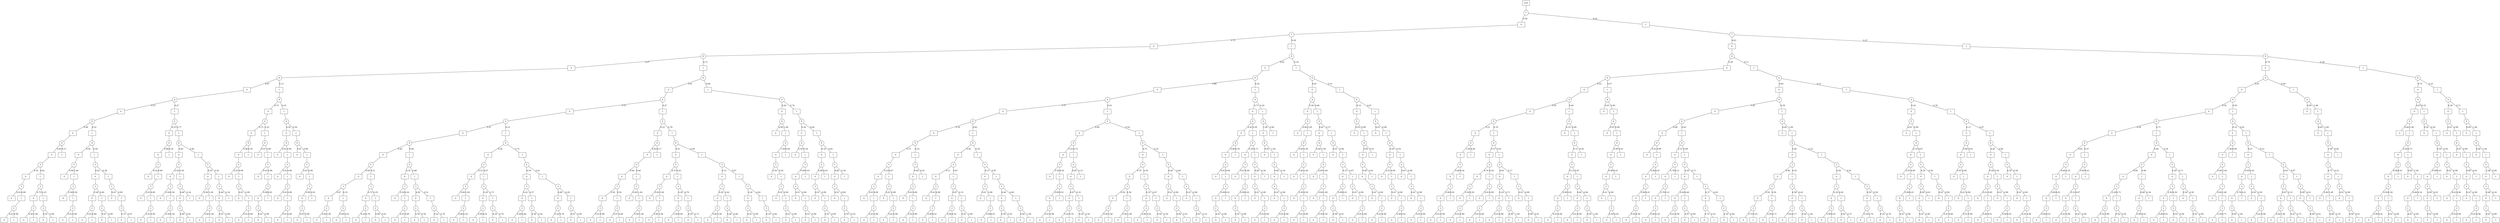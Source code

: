 graph G {
splines=true;
0 [shape=box, label = "root" ]
0--1;
1 [shape=circle, label=1]
1--2[label = 0.58, labelangle=110];
2 [shape=box, label=0]
2--3;
3 [shape=circle, label=7]
3--4[label = 0.72, labelangle=110];
4 [shape=box, label=0]
4--5;
5 [shape=circle, label=8]
5--6[label = 0.27, labelangle=110];
6 [shape=box, label=0]
6--7;
7 [shape=circle, label=6]
7--8[label = 0.87, labelangle=110];
8 [shape=box, label=0]
8--9;
9 [shape=circle, label=4]
9--10[label = 0.53, labelangle=110];
10 [shape=box, label=0]
10--11;
11 [shape=circle, label=0]
11--12[label = 0.48, labelangle=110];
12 [shape=box, label=0]
12--13;
13 [shape=circle, label=9]
13--14[label = 0.85, labelangle=110];
14 [shape=box, label=0]
14--15;
15 [shape=circle, label=5]
15--16[label = 0.18, labelangle=110];
16 [shape=box, label=0]
16--17;
17 [shape=circle, label=3]
17--18[label = 0.01, labelangle=110];
18 [shape=box, label=0]
17--19[label = 0.99, labelangle=110];
19 [shape=box, label=1]
19--20;
20 [shape=circle, label=2]
20--21[label = 0.01, labelangle=110];
21 [shape=box, label=0]
20--22[label = 0.99, labelangle=110];
22 [shape=box, label=1]
15--23[label = 0.82, labelangle=110];
23 [shape=box, label=1]
23--24;
24 [shape=circle, label=3]
24--25[label = 0.75, labelangle=110];
25 [shape=box, label=0]
25--26;
26 [shape=circle, label=2]
26--27[label = 0.00, labelangle=110];
27 [shape=box, label=0]
26--28[label = 1.00, labelangle=110];
28 [shape=box, label=1]
24--29[label = 0.25, labelangle=110];
29 [shape=box, label=1]
29--30;
30 [shape=circle, label=2]
30--31[label = 0.01, labelangle=110];
31 [shape=box, label=0]
30--32[label = 0.99, labelangle=110];
32 [shape=box, label=1]
13--33[label = 0.15, labelangle=110];
33 [shape=box, label=1]
11--34[label = 0.52, labelangle=110];
34 [shape=box, label=1]
34--35;
35 [shape=circle, label=9]
35--36[label = 0.56, labelangle=110];
36 [shape=box, label=0]
36--37;
37 [shape=circle, label=5]
37--38[label = 0.00, labelangle=110];
38 [shape=box, label=0]
37--39[label = 1.00, labelangle=110];
39 [shape=box, label=1]
39--40;
40 [shape=circle, label=3]
40--41[label = 0.50, labelangle=110];
41 [shape=box, label=0]
40--42[label = 0.50, labelangle=110];
42 [shape=box, label=1]
42--43;
43 [shape=circle, label=2]
43--44[label = 0.01, labelangle=110];
44 [shape=box, label=0]
43--45[label = 0.99, labelangle=110];
45 [shape=box, label=1]
35--46[label = 0.44, labelangle=110];
46 [shape=box, label=1]
46--47;
47 [shape=circle, label=5]
47--48[label = 0.62, labelangle=110];
48 [shape=box, label=0]
48--49;
49 [shape=circle, label=3]
49--50[label = 0.40, labelangle=110];
50 [shape=box, label=0]
50--51;
51 [shape=circle, label=2]
51--52[label = 0.01, labelangle=110];
52 [shape=box, label=0]
51--53[label = 0.99, labelangle=110];
53 [shape=box, label=1]
49--54[label = 0.60, labelangle=110];
54 [shape=box, label=1]
54--55;
55 [shape=circle, label=2]
55--56[label = 0.01, labelangle=110];
56 [shape=box, label=0]
55--57[label = 0.99, labelangle=110];
57 [shape=box, label=1]
47--58[label = 0.38, labelangle=110];
58 [shape=box, label=1]
58--59;
59 [shape=circle, label=3]
59--60[label = 0.01, labelangle=110];
60 [shape=box, label=0]
59--61[label = 0.99, labelangle=110];
61 [shape=box, label=1]
61--62;
62 [shape=circle, label=2]
62--63[label = 0.33, labelangle=110];
63 [shape=box, label=0]
62--64[label = 0.67, labelangle=110];
64 [shape=box, label=1]
9--65[label = 0.47, labelangle=110];
65 [shape=box, label=1]
65--66;
66 [shape=circle, label=0]
66--67[label = 0.23, labelangle=110];
67 [shape=box, label=0]
67--68;
68 [shape=circle, label=9]
68--69[label = 0.66, labelangle=110];
69 [shape=box, label=0]
69--70;
70 [shape=circle, label=5]
70--71[label = 0.01, labelangle=110];
71 [shape=box, label=0]
70--72[label = 0.99, labelangle=110];
72 [shape=box, label=1]
72--73;
73 [shape=circle, label=3]
73--74[label = 0.01, labelangle=110];
74 [shape=box, label=0]
73--75[label = 0.99, labelangle=110];
75 [shape=box, label=1]
75--76;
76 [shape=circle, label=2]
76--77[label = 0.01, labelangle=110];
77 [shape=box, label=0]
76--78[label = 0.99, labelangle=110];
78 [shape=box, label=1]
68--79[label = 0.34, labelangle=110];
79 [shape=box, label=1]
66--80[label = 0.77, labelangle=110];
80 [shape=box, label=1]
80--81;
81 [shape=circle, label=9]
81--82[label = 0.60, labelangle=110];
82 [shape=box, label=0]
82--83;
83 [shape=circle, label=5]
83--84[label = 0.50, labelangle=110];
84 [shape=box, label=0]
84--85;
85 [shape=circle, label=3]
85--86[label = 0.50, labelangle=110];
86 [shape=box, label=0]
85--87[label = 0.50, labelangle=110];
87 [shape=box, label=1]
87--88;
88 [shape=circle, label=2]
88--89[label = 0.50, labelangle=110];
89 [shape=box, label=0]
88--90[label = 0.50, labelangle=110];
90 [shape=box, label=1]
83--91[label = 0.50, labelangle=110];
91 [shape=box, label=1]
91--92;
92 [shape=circle, label=3]
92--93[label = 0.66, labelangle=110];
93 [shape=box, label=0]
93--94;
94 [shape=circle, label=2]
94--95[label = 0.99, labelangle=110];
95 [shape=box, label=0]
94--96[label = 0.01, labelangle=110];
96 [shape=box, label=1]
92--97[label = 0.34, labelangle=110];
97 [shape=box, label=1]
81--98[label = 0.40, labelangle=110];
98 [shape=box, label=1]
98--99;
99 [shape=circle, label=5]
99--100[label = 0.50, labelangle=110];
100 [shape=box, label=0]
100--101;
101 [shape=circle, label=3]
101--102[label = 0.00, labelangle=110];
102 [shape=box, label=0]
101--103[label = 1.00, labelangle=110];
103 [shape=box, label=1]
103--104;
104 [shape=circle, label=2]
104--105[label = 0.00, labelangle=110];
105 [shape=box, label=0]
104--106[label = 1.00, labelangle=110];
106 [shape=box, label=1]
99--107[label = 0.50, labelangle=110];
107 [shape=box, label=1]
107--108;
108 [shape=circle, label=3]
108--109[label = 0.66, labelangle=110];
109 [shape=box, label=0]
109--110;
110 [shape=circle, label=2]
110--111[label = 0.01, labelangle=110];
111 [shape=box, label=0]
110--112[label = 0.99, labelangle=110];
112 [shape=box, label=1]
108--113[label = 0.34, labelangle=110];
113 [shape=box, label=1]
7--114[label = 0.13, labelangle=110];
114 [shape=box, label=1]
114--115;
115 [shape=circle, label=4]
115--116[label = 0.75, labelangle=110];
116 [shape=box, label=0]
116--117;
117 [shape=circle, label=0]
117--118[label = 0.75, labelangle=110];
118 [shape=box, label=0]
118--119;
119 [shape=circle, label=9]
119--120[label = 0.66, labelangle=110];
120 [shape=box, label=0]
120--121;
121 [shape=circle, label=5]
121--122[label = 0.01, labelangle=110];
122 [shape=box, label=0]
121--123[label = 0.99, labelangle=110];
123 [shape=box, label=1]
123--124;
124 [shape=circle, label=3]
124--125[label = 0.01, labelangle=110];
125 [shape=box, label=0]
124--126[label = 0.99, labelangle=110];
126 [shape=box, label=1]
126--127;
127 [shape=circle, label=2]
127--128[label = 0.01, labelangle=110];
128 [shape=box, label=0]
127--129[label = 0.99, labelangle=110];
129 [shape=box, label=1]
119--130[label = 0.34, labelangle=110];
130 [shape=box, label=1]
117--131[label = 0.25, labelangle=110];
131 [shape=box, label=1]
131--132;
132 [shape=circle, label=9]
132--133[label = 0.01, labelangle=110];
133 [shape=box, label=0]
132--134[label = 0.99, labelangle=110];
134 [shape=box, label=1]
134--135;
135 [shape=circle, label=5]
135--136[label = 0.01, labelangle=110];
136 [shape=box, label=0]
135--137[label = 0.99, labelangle=110];
137 [shape=box, label=1]
137--138;
138 [shape=circle, label=3]
138--139[label = 0.99, labelangle=110];
139 [shape=box, label=0]
139--140;
140 [shape=circle, label=2]
140--141[label = 0.01, labelangle=110];
141 [shape=box, label=0]
140--142[label = 0.99, labelangle=110];
142 [shape=box, label=1]
138--143[label = 0.01, labelangle=110];
143 [shape=box, label=1]
115--144[label = 0.25, labelangle=110];
144 [shape=box, label=1]
144--145;
145 [shape=circle, label=0]
145--146[label = 0.50, labelangle=110];
146 [shape=box, label=0]
146--147;
147 [shape=circle, label=9]
147--148[label = 0.01, labelangle=110];
148 [shape=box, label=0]
147--149[label = 0.99, labelangle=110];
149 [shape=box, label=1]
149--150;
150 [shape=circle, label=5]
150--151[label = 0.01, labelangle=110];
151 [shape=box, label=0]
150--152[label = 0.99, labelangle=110];
152 [shape=box, label=1]
152--153;
153 [shape=circle, label=3]
153--154[label = 0.01, labelangle=110];
154 [shape=box, label=0]
153--155[label = 0.99, labelangle=110];
155 [shape=box, label=1]
155--156;
156 [shape=circle, label=2]
156--157[label = 0.01, labelangle=110];
157 [shape=box, label=0]
156--158[label = 0.99, labelangle=110];
158 [shape=box, label=1]
145--159[label = 0.50, labelangle=110];
159 [shape=box, label=1]
159--160;
160 [shape=circle, label=9]
160--161[label = 0.01, labelangle=110];
161 [shape=box, label=0]
160--162[label = 0.99, labelangle=110];
162 [shape=box, label=1]
162--163;
163 [shape=circle, label=5]
163--164[label = 0.01, labelangle=110];
164 [shape=box, label=0]
163--165[label = 0.99, labelangle=110];
165 [shape=box, label=1]
165--166;
166 [shape=circle, label=3]
166--167[label = 0.99, labelangle=110];
167 [shape=box, label=0]
167--168;
168 [shape=circle, label=2]
168--169[label = 0.01, labelangle=110];
169 [shape=box, label=0]
168--170[label = 0.99, labelangle=110];
170 [shape=box, label=1]
166--171[label = 0.01, labelangle=110];
171 [shape=box, label=1]
5--172[label = 0.73, labelangle=110];
172 [shape=box, label=1]
172--173;
173 [shape=circle, label=6]
173--174[label = 0.91, labelangle=110];
174 [shape=box, label=0]
174--175;
175 [shape=circle, label=4]
175--176[label = 0.53, labelangle=110];
176 [shape=box, label=0]
176--177;
177 [shape=circle, label=0]
177--178[label = 0.47, labelangle=110];
178 [shape=box, label=0]
178--179;
179 [shape=circle, label=9]
179--180[label = 0.40, labelangle=110];
180 [shape=box, label=0]
180--181;
181 [shape=circle, label=5]
181--182[label = 0.49, labelangle=110];
182 [shape=box, label=0]
182--183;
183 [shape=circle, label=3]
183--184[label = 0.67, labelangle=110];
184 [shape=box, label=0]
184--185;
185 [shape=circle, label=2]
185--186[label = 0.00, labelangle=110];
186 [shape=box, label=0]
185--187[label = 1.00, labelangle=110];
187 [shape=box, label=1]
183--188[label = 0.33, labelangle=110];
188 [shape=box, label=1]
188--189;
189 [shape=circle, label=2]
189--190[label = 0.99, labelangle=110];
190 [shape=box, label=0]
189--191[label = 0.01, labelangle=110];
191 [shape=box, label=1]
181--192[label = 0.51, labelangle=110];
192 [shape=box, label=1]
192--193;
193 [shape=circle, label=3]
193--194[label = 0.75, labelangle=110];
194 [shape=box, label=0]
194--195;
195 [shape=circle, label=2]
195--196[label = 0.24, labelangle=110];
196 [shape=box, label=0]
195--197[label = 0.76, labelangle=110];
197 [shape=box, label=1]
193--198[label = 0.25, labelangle=110];
198 [shape=box, label=1]
198--199;
199 [shape=circle, label=2]
199--200[label = 0.99, labelangle=110];
200 [shape=box, label=0]
199--201[label = 0.01, labelangle=110];
201 [shape=box, label=1]
179--202[label = 0.60, labelangle=110];
202 [shape=box, label=1]
202--203;
203 [shape=circle, label=5]
203--204[label = 0.32, labelangle=110];
204 [shape=box, label=0]
204--205;
205 [shape=circle, label=3]
205--206[label = 0.50, labelangle=110];
206 [shape=box, label=0]
205--207[label = 0.50, labelangle=110];
207 [shape=box, label=1]
207--208;
208 [shape=circle, label=2]
208--209[label = 0.01, labelangle=110];
209 [shape=box, label=0]
208--210[label = 0.99, labelangle=110];
210 [shape=box, label=1]
203--211[label = 0.68, labelangle=110];
211 [shape=box, label=1]
211--212;
212 [shape=circle, label=3]
212--213[label = 0.49, labelangle=110];
213 [shape=box, label=0]
213--214;
214 [shape=circle, label=2]
214--215[label = 0.50, labelangle=110];
215 [shape=box, label=0]
214--216[label = 0.50, labelangle=110];
216 [shape=box, label=1]
212--217[label = 0.51, labelangle=110];
217 [shape=box, label=1]
217--218;
218 [shape=circle, label=2]
218--219[label = 0.24, labelangle=110];
219 [shape=box, label=0]
218--220[label = 0.76, labelangle=110];
220 [shape=box, label=1]
177--221[label = 0.53, labelangle=110];
221 [shape=box, label=1]
221--222;
222 [shape=circle, label=9]
222--223[label = 0.28, labelangle=110];
223 [shape=box, label=0]
223--224;
224 [shape=circle, label=5]
224--225[label = 0.33, labelangle=110];
225 [shape=box, label=0]
225--226;
226 [shape=circle, label=3]
226--227[label = 0.00, labelangle=110];
227 [shape=box, label=0]
226--228[label = 1.00, labelangle=110];
228 [shape=box, label=1]
228--229;
229 [shape=circle, label=2]
229--230[label = 0.66, labelangle=110];
230 [shape=box, label=0]
229--231[label = 0.34, labelangle=110];
231 [shape=box, label=1]
224--232[label = 0.67, labelangle=110];
232 [shape=box, label=1]
232--233;
233 [shape=circle, label=3]
233--234[label = 0.29, labelangle=110];
234 [shape=box, label=0]
234--235;
235 [shape=circle, label=2]
235--236[label = 0.99, labelangle=110];
236 [shape=box, label=0]
235--237[label = 0.01, labelangle=110];
237 [shape=box, label=1]
233--238[label = 0.71, labelangle=110];
238 [shape=box, label=1]
238--239;
239 [shape=circle, label=2]
239--240[label = 0.24, labelangle=110];
240 [shape=box, label=0]
239--241[label = 0.76, labelangle=110];
241 [shape=box, label=1]
222--242[label = 0.72, labelangle=110];
242 [shape=box, label=1]
242--243;
243 [shape=circle, label=5]
243--244[label = 0.59, labelangle=110];
244 [shape=box, label=0]
244--245;
245 [shape=circle, label=3]
245--246[label = 0.43, labelangle=110];
246 [shape=box, label=0]
246--247;
247 [shape=circle, label=2]
247--248[label = 0.40, labelangle=110];
248 [shape=box, label=0]
247--249[label = 0.60, labelangle=110];
249 [shape=box, label=1]
245--250[label = 0.57, labelangle=110];
250 [shape=box, label=1]
250--251;
251 [shape=circle, label=2]
251--252[label = 0.58, labelangle=110];
252 [shape=box, label=0]
251--253[label = 0.42, labelangle=110];
253 [shape=box, label=1]
243--254[label = 0.41, labelangle=110];
254 [shape=box, label=1]
254--255;
255 [shape=circle, label=3]
255--256[label = 0.80, labelangle=110];
256 [shape=box, label=0]
256--257;
257 [shape=circle, label=2]
257--258[label = 0.24, labelangle=110];
258 [shape=box, label=0]
257--259[label = 0.76, labelangle=110];
259 [shape=box, label=1]
255--260[label = 0.20, labelangle=110];
260 [shape=box, label=1]
260--261;
261 [shape=circle, label=2]
261--262[label = 0.01, labelangle=110];
262 [shape=box, label=0]
261--263[label = 0.99, labelangle=110];
263 [shape=box, label=1]
175--264[label = 0.47, labelangle=110];
264 [shape=box, label=1]
264--265;
265 [shape=circle, label=0]
265--266[label = 0.22, labelangle=110];
266 [shape=box, label=0]
266--267;
267 [shape=circle, label=9]
267--268[label = 0.83, labelangle=110];
268 [shape=box, label=0]
268--269;
269 [shape=circle, label=5]
269--270[label = 0.40, labelangle=110];
270 [shape=box, label=0]
270--271;
271 [shape=circle, label=3]
271--272[label = 0.50, labelangle=110];
272 [shape=box, label=0]
272--273;
273 [shape=circle, label=2]
273--274[label = 0.01, labelangle=110];
274 [shape=box, label=0]
273--275[label = 0.99, labelangle=110];
275 [shape=box, label=1]
271--276[label = 0.50, labelangle=110];
276 [shape=box, label=1]
276--277;
277 [shape=circle, label=2]
277--278[label = 0.01, labelangle=110];
278 [shape=box, label=0]
277--279[label = 0.99, labelangle=110];
279 [shape=box, label=1]
269--280[label = 0.60, labelangle=110];
280 [shape=box, label=1]
280--281;
281 [shape=circle, label=3]
281--282[label = 0.00, labelangle=110];
282 [shape=box, label=0]
281--283[label = 1.00, labelangle=110];
283 [shape=box, label=1]
283--284;
284 [shape=circle, label=2]
284--285[label = 0.00, labelangle=110];
285 [shape=box, label=0]
284--286[label = 1.00, labelangle=110];
286 [shape=box, label=1]
267--287[label = 0.17, labelangle=110];
287 [shape=box, label=1]
265--288[label = 0.78, labelangle=110];
288 [shape=box, label=1]
288--289;
289 [shape=circle, label=9]
289--290[label = 0.41, labelangle=110];
290 [shape=box, label=0]
290--291;
291 [shape=circle, label=5]
291--292[label = 0.37, labelangle=110];
292 [shape=box, label=0]
292--293;
293 [shape=circle, label=3]
293--294[label = 0.00, labelangle=110];
294 [shape=box, label=0]
293--295[label = 1.00, labelangle=110];
295 [shape=box, label=1]
295--296;
296 [shape=circle, label=2]
296--297[label = 0.00, labelangle=110];
297 [shape=box, label=0]
296--298[label = 1.00, labelangle=110];
298 [shape=box, label=1]
291--299[label = 0.63, labelangle=110];
299 [shape=box, label=1]
299--300;
300 [shape=circle, label=3]
300--301[label = 0.30, labelangle=110];
301 [shape=box, label=0]
301--302;
302 [shape=circle, label=2]
302--303[label = 1.00, labelangle=110];
303 [shape=box, label=0]
302--304[label = 0.00, labelangle=110];
304 [shape=box, label=1]
300--305[label = 0.70, labelangle=110];
305 [shape=box, label=1]
305--306;
306 [shape=circle, label=2]
306--307[label = 0.29, labelangle=110];
307 [shape=box, label=0]
306--308[label = 0.71, labelangle=110];
308 [shape=box, label=1]
289--309[label = 0.59, labelangle=110];
309 [shape=box, label=1]
309--310;
310 [shape=circle, label=5]
310--311[label = 0.33, labelangle=110];
311 [shape=box, label=0]
311--312;
312 [shape=circle, label=3]
312--313[label = 0.58, labelangle=110];
313 [shape=box, label=0]
313--314;
314 [shape=circle, label=2]
314--315[label = 0.00, labelangle=110];
315 [shape=box, label=0]
314--316[label = 1.00, labelangle=110];
316 [shape=box, label=1]
312--317[label = 0.42, labelangle=110];
317 [shape=box, label=1]
317--318;
318 [shape=circle, label=2]
318--319[label = 0.40, labelangle=110];
319 [shape=box, label=0]
318--320[label = 0.60, labelangle=110];
320 [shape=box, label=1]
310--321[label = 0.67, labelangle=110];
321 [shape=box, label=1]
321--322;
322 [shape=circle, label=3]
322--323[label = 0.18, labelangle=110];
323 [shape=box, label=0]
323--324;
324 [shape=circle, label=2]
324--325[label = 0.01, labelangle=110];
325 [shape=box, label=0]
324--326[label = 0.99, labelangle=110];
326 [shape=box, label=1]
322--327[label = 0.82, labelangle=110];
327 [shape=box, label=1]
327--328;
328 [shape=circle, label=2]
328--329[label = 0.18, labelangle=110];
329 [shape=box, label=0]
328--330[label = 0.82, labelangle=110];
330 [shape=box, label=1]
173--331[label = 0.09, labelangle=110];
331 [shape=box, label=1]
331--332;
332 [shape=circle, label=4]
332--333[label = 0.26, labelangle=110];
333 [shape=box, label=0]
333--334;
334 [shape=circle, label=0]
334--335[label = 0.00, labelangle=110];
335 [shape=box, label=0]
334--336[label = 1.00, labelangle=110];
336 [shape=box, label=1]
336--337;
337 [shape=circle, label=9]
337--338[label = 1.00, labelangle=110];
338 [shape=box, label=0]
338--339;
339 [shape=circle, label=5]
339--340[label = 0.50, labelangle=110];
340 [shape=box, label=0]
339--341[label = 0.50, labelangle=110];
341 [shape=box, label=1]
341--342;
342 [shape=circle, label=3]
342--343[label = 0.01, labelangle=110];
343 [shape=box, label=0]
342--344[label = 0.99, labelangle=110];
344 [shape=box, label=1]
344--345;
345 [shape=circle, label=2]
345--346[label = 0.01, labelangle=110];
346 [shape=box, label=0]
345--347[label = 0.99, labelangle=110];
347 [shape=box, label=1]
337--348[label = 0.00, labelangle=110];
348 [shape=box, label=1]
332--349[label = 0.74, labelangle=110];
349 [shape=box, label=1]
349--350;
350 [shape=circle, label=0]
350--351[label = 0.36, labelangle=110];
351 [shape=box, label=0]
351--352;
352 [shape=circle, label=9]
352--353[label = 0.50, labelangle=110];
353 [shape=box, label=0]
352--354[label = 0.50, labelangle=110];
354 [shape=box, label=1]
354--355;
355 [shape=circle, label=5]
355--356[label = 0.99, labelangle=110];
356 [shape=box, label=0]
356--357;
357 [shape=circle, label=3]
357--358[label = 0.01, labelangle=110];
358 [shape=box, label=0]
357--359[label = 0.99, labelangle=110];
359 [shape=box, label=1]
359--360;
360 [shape=circle, label=2]
360--361[label = 0.01, labelangle=110];
361 [shape=box, label=0]
360--362[label = 0.99, labelangle=110];
362 [shape=box, label=1]
355--363[label = 0.01, labelangle=110];
363 [shape=box, label=1]
350--364[label = 0.64, labelangle=110];
364 [shape=box, label=1]
364--365;
365 [shape=circle, label=9]
365--366[label = 0.18, labelangle=110];
366 [shape=box, label=0]
366--367;
367 [shape=circle, label=5]
367--368[label = 0.99, labelangle=110];
368 [shape=box, label=0]
368--369;
369 [shape=circle, label=3]
369--370[label = 0.01, labelangle=110];
370 [shape=box, label=0]
369--371[label = 0.99, labelangle=110];
371 [shape=box, label=1]
371--372;
372 [shape=circle, label=2]
372--373[label = 0.01, labelangle=110];
373 [shape=box, label=0]
372--374[label = 0.99, labelangle=110];
374 [shape=box, label=1]
367--375[label = 0.01, labelangle=110];
375 [shape=box, label=1]
365--376[label = 0.82, labelangle=110];
376 [shape=box, label=1]
376--377;
377 [shape=circle, label=5]
377--378[label = 0.66, labelangle=110];
378 [shape=box, label=0]
378--379;
379 [shape=circle, label=3]
379--380[label = 0.01, labelangle=110];
380 [shape=box, label=0]
379--381[label = 0.99, labelangle=110];
381 [shape=box, label=1]
381--382;
382 [shape=circle, label=2]
382--383[label = 0.50, labelangle=110];
383 [shape=box, label=0]
382--384[label = 0.50, labelangle=110];
384 [shape=box, label=1]
377--385[label = 0.34, labelangle=110];
385 [shape=box, label=1]
3--386[label = 0.28, labelangle=110];
386 [shape=box, label=1]
386--387;
387 [shape=circle, label=8]
387--388[label = 0.82, labelangle=110];
388 [shape=box, label=0]
388--389;
389 [shape=circle, label=6]
389--390[label = 0.80, labelangle=110];
390 [shape=box, label=0]
390--391;
391 [shape=circle, label=4]
391--392[label = 0.37, labelangle=110];
392 [shape=box, label=0]
392--393;
393 [shape=circle, label=0]
393--394[label = 0.18, labelangle=110];
394 [shape=box, label=0]
394--395;
395 [shape=circle, label=9]
395--396[label = 0.75, labelangle=110];
396 [shape=box, label=0]
396--397;
397 [shape=circle, label=5]
397--398[label = 0.33, labelangle=110];
398 [shape=box, label=0]
398--399;
399 [shape=circle, label=3]
399--400[label = 0.01, labelangle=110];
400 [shape=box, label=0]
399--401[label = 0.99, labelangle=110];
401 [shape=box, label=1]
401--402;
402 [shape=circle, label=2]
402--403[label = 0.01, labelangle=110];
403 [shape=box, label=0]
402--404[label = 0.99, labelangle=110];
404 [shape=box, label=1]
397--405[label = 0.67, labelangle=110];
405 [shape=box, label=1]
405--406;
406 [shape=circle, label=3]
406--407[label = 0.01, labelangle=110];
407 [shape=box, label=0]
406--408[label = 0.99, labelangle=110];
408 [shape=box, label=1]
408--409;
409 [shape=circle, label=2]
409--410[label = 0.01, labelangle=110];
410 [shape=box, label=0]
409--411[label = 0.99, labelangle=110];
411 [shape=box, label=1]
395--412[label = 0.25, labelangle=110];
412 [shape=box, label=1]
412--413;
413 [shape=circle, label=5]
413--414[label = 0.99, labelangle=110];
414 [shape=box, label=0]
414--415;
415 [shape=circle, label=3]
415--416[label = 0.01, labelangle=110];
416 [shape=box, label=0]
415--417[label = 0.99, labelangle=110];
417 [shape=box, label=1]
417--418;
418 [shape=circle, label=2]
418--419[label = 0.01, labelangle=110];
419 [shape=box, label=0]
418--420[label = 0.99, labelangle=110];
420 [shape=box, label=1]
413--421[label = 0.01, labelangle=110];
421 [shape=box, label=1]
393--422[label = 0.82, labelangle=110];
422 [shape=box, label=1]
422--423;
423 [shape=circle, label=9]
423--424[label = 0.50, labelangle=110];
424 [shape=box, label=0]
424--425;
425 [shape=circle, label=5]
425--426[label = 0.13, labelangle=110];
426 [shape=box, label=0]
426--427;
427 [shape=circle, label=3]
427--428[label = 0.01, labelangle=110];
428 [shape=box, label=0]
427--429[label = 0.99, labelangle=110];
429 [shape=box, label=1]
429--430;
430 [shape=circle, label=2]
430--431[label = 0.99, labelangle=110];
431 [shape=box, label=0]
430--432[label = 0.01, labelangle=110];
432 [shape=box, label=1]
425--433[label = 0.87, labelangle=110];
433 [shape=box, label=1]
433--434;
434 [shape=circle, label=3]
434--435[label = 0.67, labelangle=110];
435 [shape=box, label=0]
435--436;
436 [shape=circle, label=2]
436--437[label = 0.66, labelangle=110];
437 [shape=box, label=0]
436--438[label = 0.34, labelangle=110];
438 [shape=box, label=1]
434--439[label = 0.33, labelangle=110];
439 [shape=box, label=1]
439--440;
440 [shape=circle, label=2]
440--441[label = 0.01, labelangle=110];
441 [shape=box, label=0]
440--442[label = 0.99, labelangle=110];
442 [shape=box, label=1]
423--443[label = 0.50, labelangle=110];
443 [shape=box, label=1]
443--444;
444 [shape=circle, label=5]
444--445[label = 0.13, labelangle=110];
445 [shape=box, label=0]
445--446;
446 [shape=circle, label=3]
446--447[label = 0.01, labelangle=110];
447 [shape=box, label=0]
446--448[label = 0.99, labelangle=110];
448 [shape=box, label=1]
448--449;
449 [shape=circle, label=2]
449--450[label = 0.99, labelangle=110];
450 [shape=box, label=0]
449--451[label = 0.01, labelangle=110];
451 [shape=box, label=1]
444--452[label = 0.87, labelangle=110];
452 [shape=box, label=1]
452--453;
453 [shape=circle, label=3]
453--454[label = 0.40, labelangle=110];
454 [shape=box, label=0]
454--455;
455 [shape=circle, label=2]
455--456[label = 0.50, labelangle=110];
456 [shape=box, label=0]
455--457[label = 0.50, labelangle=110];
457 [shape=box, label=1]
453--458[label = 0.60, labelangle=110];
458 [shape=box, label=1]
458--459;
459 [shape=circle, label=2]
459--460[label = 0.00, labelangle=110];
460 [shape=box, label=0]
459--461[label = 1.00, labelangle=110];
461 [shape=box, label=1]
391--462[label = 0.63, labelangle=110];
462 [shape=box, label=1]
462--463;
463 [shape=circle, label=0]
463--464[label = 0.46, labelangle=110];
464 [shape=box, label=0]
464--465;
465 [shape=circle, label=9]
465--466[label = 0.25, labelangle=110];
466 [shape=box, label=0]
466--467;
467 [shape=circle, label=5]
467--468[label = 0.50, labelangle=110];
468 [shape=box, label=0]
467--469[label = 0.50, labelangle=110];
469 [shape=box, label=1]
469--470;
470 [shape=circle, label=3]
470--471[label = 0.99, labelangle=110];
471 [shape=box, label=0]
471--472;
472 [shape=circle, label=2]
472--473[label = 0.01, labelangle=110];
473 [shape=box, label=0]
472--474[label = 0.99, labelangle=110];
474 [shape=box, label=1]
470--475[label = 0.01, labelangle=110];
475 [shape=box, label=1]
465--476[label = 0.75, labelangle=110];
476 [shape=box, label=1]
476--477;
477 [shape=circle, label=5]
477--478[label = 0.85, labelangle=110];
478 [shape=box, label=0]
478--479;
479 [shape=circle, label=3]
479--480[label = 0.67, labelangle=110];
480 [shape=box, label=0]
480--481;
481 [shape=circle, label=2]
481--482[label = 0.24, labelangle=110];
482 [shape=box, label=0]
481--483[label = 0.76, labelangle=110];
483 [shape=box, label=1]
479--484[label = 0.33, labelangle=110];
484 [shape=box, label=1]
484--485;
485 [shape=circle, label=2]
485--486[label = 0.50, labelangle=110];
486 [shape=box, label=0]
485--487[label = 0.50, labelangle=110];
487 [shape=box, label=1]
477--488[label = 0.15, labelangle=110];
488 [shape=box, label=1]
463--489[label = 0.54, labelangle=110];
489 [shape=box, label=1]
489--490;
490 [shape=circle, label=9]
490--491[label = 0.75, labelangle=110];
491 [shape=box, label=0]
491--492;
492 [shape=circle, label=5]
492--493[label = 0.70, labelangle=110];
493 [shape=box, label=0]
493--494;
494 [shape=circle, label=3]
494--495[label = 0.50, labelangle=110];
495 [shape=box, label=0]
495--496;
496 [shape=circle, label=2]
496--497[label = 0.00, labelangle=110];
497 [shape=box, label=0]
496--498[label = 1.00, labelangle=110];
498 [shape=box, label=1]
494--499[label = 0.50, labelangle=110];
499 [shape=box, label=1]
499--500;
500 [shape=circle, label=2]
500--501[label = 0.00, labelangle=110];
501 [shape=box, label=0]
500--502[label = 1.00, labelangle=110];
502 [shape=box, label=1]
492--503[label = 0.30, labelangle=110];
503 [shape=box, label=1]
503--504;
504 [shape=circle, label=3]
504--505[label = 0.33, labelangle=110];
505 [shape=box, label=0]
505--506;
506 [shape=circle, label=2]
506--507[label = 0.99, labelangle=110];
507 [shape=box, label=0]
506--508[label = 0.01, labelangle=110];
508 [shape=box, label=1]
504--509[label = 0.67, labelangle=110];
509 [shape=box, label=1]
509--510;
510 [shape=circle, label=2]
510--511[label = 0.50, labelangle=110];
511 [shape=box, label=0]
510--512[label = 0.50, labelangle=110];
512 [shape=box, label=1]
490--513[label = 0.25, labelangle=110];
513 [shape=box, label=1]
513--514;
514 [shape=circle, label=5]
514--515[label = 0.40, labelangle=110];
515 [shape=box, label=0]
515--516;
516 [shape=circle, label=3]
516--517[label = 0.01, labelangle=110];
517 [shape=box, label=0]
516--518[label = 0.99, labelangle=110];
518 [shape=box, label=1]
518--519;
519 [shape=circle, label=2]
519--520[label = 0.99, labelangle=110];
520 [shape=box, label=0]
519--521[label = 0.01, labelangle=110];
521 [shape=box, label=1]
514--522[label = 0.60, labelangle=110];
522 [shape=box, label=1]
522--523;
523 [shape=circle, label=3]
523--524[label = 0.01, labelangle=110];
524 [shape=box, label=0]
523--525[label = 0.99, labelangle=110];
525 [shape=box, label=1]
525--526;
526 [shape=circle, label=2]
526--527[label = 0.67, labelangle=110];
527 [shape=box, label=0]
526--528[label = 0.33, labelangle=110];
528 [shape=box, label=1]
389--529[label = 0.20, labelangle=110];
529 [shape=box, label=1]
529--530;
530 [shape=circle, label=4]
530--531[label = 0.71, labelangle=110];
531 [shape=box, label=0]
531--532;
532 [shape=circle, label=0]
532--533[label = 0.41, labelangle=110];
533 [shape=box, label=0]
533--534;
534 [shape=circle, label=9]
534--535[label = 0.66, labelangle=110];
535 [shape=box, label=0]
535--536;
536 [shape=circle, label=5]
536--537[label = 0.01, labelangle=110];
537 [shape=box, label=0]
536--538[label = 0.99, labelangle=110];
538 [shape=box, label=1]
538--539;
539 [shape=circle, label=3]
539--540[label = 0.99, labelangle=110];
540 [shape=box, label=0]
540--541;
541 [shape=circle, label=2]
541--542[label = 0.01, labelangle=110];
542 [shape=box, label=0]
541--543[label = 0.99, labelangle=110];
543 [shape=box, label=1]
539--544[label = 0.01, labelangle=110];
544 [shape=box, label=1]
534--545[label = 0.34, labelangle=110];
545 [shape=box, label=1]
532--546[label = 0.59, labelangle=110];
546 [shape=box, label=1]
546--547;
547 [shape=circle, label=9]
547--548[label = 0.29, labelangle=110];
548 [shape=box, label=0]
548--549;
549 [shape=circle, label=5]
549--550[label = 0.01, labelangle=110];
550 [shape=box, label=0]
549--551[label = 0.99, labelangle=110];
551 [shape=box, label=1]
551--552;
552 [shape=circle, label=3]
552--553[label = 0.99, labelangle=110];
553 [shape=box, label=0]
553--554;
554 [shape=circle, label=2]
554--555[label = 0.01, labelangle=110];
555 [shape=box, label=0]
554--556[label = 0.99, labelangle=110];
556 [shape=box, label=1]
552--557[label = 0.01, labelangle=110];
557 [shape=box, label=1]
547--558[label = 0.71, labelangle=110];
558 [shape=box, label=1]
558--559;
559 [shape=circle, label=5]
559--560[label = 0.66, labelangle=110];
560 [shape=box, label=0]
560--561;
561 [shape=circle, label=3]
561--562[label = 0.01, labelangle=110];
562 [shape=box, label=0]
561--563[label = 0.99, labelangle=110];
563 [shape=box, label=1]
563--564;
564 [shape=circle, label=2]
564--565[label = 0.01, labelangle=110];
565 [shape=box, label=0]
564--566[label = 0.99, labelangle=110];
566 [shape=box, label=1]
559--567[label = 0.34, labelangle=110];
567 [shape=box, label=1]
530--568[label = 0.29, labelangle=110];
568 [shape=box, label=1]
568--569;
569 [shape=circle, label=0]
569--570[label = 1.00, labelangle=110];
570 [shape=box, label=0]
570--571;
571 [shape=circle, label=9]
571--572[label = 0.00, labelangle=110];
572 [shape=box, label=0]
571--573[label = 1.00, labelangle=110];
573 [shape=box, label=1]
573--574;
574 [shape=circle, label=5]
574--575[label = 0.66, labelangle=110];
575 [shape=box, label=0]
575--576;
576 [shape=circle, label=3]
576--577[label = 0.01, labelangle=110];
577 [shape=box, label=0]
576--578[label = 0.99, labelangle=110];
578 [shape=box, label=1]
578--579;
579 [shape=circle, label=2]
579--580[label = 0.01, labelangle=110];
580 [shape=box, label=0]
579--581[label = 0.99, labelangle=110];
581 [shape=box, label=1]
574--582[label = 0.34, labelangle=110];
582 [shape=box, label=1]
569--583[label = 0.00, labelangle=110];
583 [shape=box, label=1]
387--584[label = 0.18, labelangle=110];
584 [shape=box, label=1]
584--585;
585 [shape=circle, label=6]
585--586[label = 0.81, labelangle=110];
586 [shape=box, label=0]
586--587;
587 [shape=circle, label=4]
587--588[label = 0.34, labelangle=110];
588 [shape=box, label=0]
588--589;
589 [shape=circle, label=0]
589--590[label = 0.00, labelangle=110];
590 [shape=box, label=0]
589--591[label = 1.00, labelangle=110];
591 [shape=box, label=1]
591--592;
592 [shape=circle, label=9]
592--593[label = 0.00, labelangle=110];
593 [shape=box, label=0]
592--594[label = 1.00, labelangle=110];
594 [shape=box, label=1]
594--595;
595 [shape=circle, label=5]
595--596[label = 0.00, labelangle=110];
596 [shape=box, label=0]
595--597[label = 1.00, labelangle=110];
597 [shape=box, label=1]
597--598;
598 [shape=circle, label=3]
598--599[label = 0.50, labelangle=110];
599 [shape=box, label=0]
598--600[label = 0.50, labelangle=110];
600 [shape=box, label=1]
600--601;
601 [shape=circle, label=2]
601--602[label = 0.01, labelangle=110];
602 [shape=box, label=0]
601--603[label = 0.99, labelangle=110];
603 [shape=box, label=1]
587--604[label = 0.66, labelangle=110];
604 [shape=box, label=1]
604--605;
605 [shape=circle, label=0]
605--606[label = 0.62, labelangle=110];
606 [shape=box, label=0]
606--607;
607 [shape=circle, label=9]
607--608[label = 0.00, labelangle=110];
608 [shape=box, label=0]
607--609[label = 1.00, labelangle=110];
609 [shape=box, label=1]
609--610;
610 [shape=circle, label=5]
610--611[label = 0.00, labelangle=110];
611 [shape=box, label=0]
610--612[label = 1.00, labelangle=110];
612 [shape=box, label=1]
612--613;
613 [shape=circle, label=3]
613--614[label = 0.00, labelangle=110];
614 [shape=box, label=0]
613--615[label = 1.00, labelangle=110];
615 [shape=box, label=1]
615--616;
616 [shape=circle, label=2]
616--617[label = 0.50, labelangle=110];
617 [shape=box, label=0]
616--618[label = 0.50, labelangle=110];
618 [shape=box, label=1]
605--619[label = 0.37, labelangle=110];
619 [shape=box, label=1]
619--620;
620 [shape=circle, label=9]
620--621[label = 0.01, labelangle=110];
621 [shape=box, label=0]
620--622[label = 0.99, labelangle=110];
622 [shape=box, label=1]
622--623;
623 [shape=circle, label=5]
623--624[label = 0.33, labelangle=110];
624 [shape=box, label=0]
624--625;
625 [shape=circle, label=3]
625--626[label = 0.99, labelangle=110];
626 [shape=box, label=0]
626--627;
627 [shape=circle, label=2]
627--628[label = 0.99, labelangle=110];
628 [shape=box, label=0]
627--629[label = 0.01, labelangle=110];
629 [shape=box, label=1]
625--630[label = 0.01, labelangle=110];
630 [shape=box, label=1]
623--631[label = 0.67, labelangle=110];
631 [shape=box, label=1]
631--632;
632 [shape=circle, label=3]
632--633[label = 0.01, labelangle=110];
633 [shape=box, label=0]
632--634[label = 0.99, labelangle=110];
634 [shape=box, label=1]
634--635;
635 [shape=circle, label=2]
635--636[label = 0.01, labelangle=110];
636 [shape=box, label=0]
635--637[label = 0.99, labelangle=110];
637 [shape=box, label=1]
585--638[label = 0.19, labelangle=110];
638 [shape=box, label=1]
638--639;
639 [shape=circle, label=4]
639--640[label = 0.33, labelangle=110];
640 [shape=box, label=0]
640--641;
641 [shape=circle, label=0]
641--642[label = 0.01, labelangle=110];
642 [shape=box, label=0]
641--643[label = 0.99, labelangle=110];
643 [shape=box, label=1]
643--644;
644 [shape=circle, label=9]
644--645[label = 0.99, labelangle=110];
645 [shape=box, label=0]
645--646;
646 [shape=circle, label=5]
646--647[label = 0.99, labelangle=110];
647 [shape=box, label=0]
647--648;
648 [shape=circle, label=3]
648--649[label = 0.01, labelangle=110];
649 [shape=box, label=0]
648--650[label = 0.99, labelangle=110];
650 [shape=box, label=1]
650--651;
651 [shape=circle, label=2]
651--652[label = 0.01, labelangle=110];
652 [shape=box, label=0]
651--653[label = 0.99, labelangle=110];
653 [shape=box, label=1]
646--654[label = 0.01, labelangle=110];
654 [shape=box, label=1]
644--655[label = 0.01, labelangle=110];
655 [shape=box, label=1]
639--656[label = 0.67, labelangle=110];
656 [shape=box, label=1]
656--657;
657 [shape=circle, label=0]
657--658[label = 0.01, labelangle=110];
658 [shape=box, label=0]
657--659[label = 0.99, labelangle=110];
659 [shape=box, label=1]
659--660;
660 [shape=circle, label=9]
660--661[label = 0.50, labelangle=110];
661 [shape=box, label=0]
661--662;
662 [shape=circle, label=5]
662--663[label = 0.01, labelangle=110];
663 [shape=box, label=0]
662--664[label = 0.99, labelangle=110];
664 [shape=box, label=1]
664--665;
665 [shape=circle, label=3]
665--666[label = 0.01, labelangle=110];
666 [shape=box, label=0]
665--667[label = 0.99, labelangle=110];
667 [shape=box, label=1]
667--668;
668 [shape=circle, label=2]
668--669[label = 0.99, labelangle=110];
669 [shape=box, label=0]
668--670[label = 0.01, labelangle=110];
670 [shape=box, label=1]
660--671[label = 0.50, labelangle=110];
671 [shape=box, label=1]
671--672;
672 [shape=circle, label=5]
672--673[label = 0.01, labelangle=110];
673 [shape=box, label=0]
672--674[label = 0.99, labelangle=110];
674 [shape=box, label=1]
674--675;
675 [shape=circle, label=3]
675--676[label = 0.01, labelangle=110];
676 [shape=box, label=0]
675--677[label = 0.99, labelangle=110];
677 [shape=box, label=1]
677--678;
678 [shape=circle, label=2]
678--679[label = 0.01, labelangle=110];
679 [shape=box, label=0]
678--680[label = 0.99, labelangle=110];
680 [shape=box, label=1]
1--681[label = 0.42, labelangle=110];
681 [shape=box, label=1]
681--682;
682 [shape=circle, label=7]
682--683[label = 0.63, labelangle=110];
683 [shape=box, label=0]
683--684;
684 [shape=circle, label=8]
684--685[label = 0.29, labelangle=110];
685 [shape=box, label=0]
685--686;
686 [shape=circle, label=6]
686--687[label = 0.93, labelangle=110];
687 [shape=box, label=0]
687--688;
688 [shape=circle, label=4]
688--689[label = 0.56, labelangle=110];
689 [shape=box, label=0]
689--690;
690 [shape=circle, label=0]
690--691[label = 0.21, labelangle=110];
691 [shape=box, label=0]
691--692;
692 [shape=circle, label=9]
692--693[label = 1.00, labelangle=110];
693 [shape=box, label=0]
693--694;
694 [shape=circle, label=5]
694--695[label = 0.66, labelangle=110];
695 [shape=box, label=0]
695--696;
696 [shape=circle, label=3]
696--697[label = 0.99, labelangle=110];
697 [shape=box, label=0]
697--698;
698 [shape=circle, label=2]
698--699[label = 0.01, labelangle=110];
699 [shape=box, label=0]
698--700[label = 0.99, labelangle=110];
700 [shape=box, label=1]
696--701[label = 0.01, labelangle=110];
701 [shape=box, label=1]
694--702[label = 0.34, labelangle=110];
702 [shape=box, label=1]
692--703[label = 0.00, labelangle=110];
703 [shape=box, label=1]
690--704[label = 0.79, labelangle=110];
704 [shape=box, label=1]
704--705;
705 [shape=circle, label=9]
705--706[label = 0.57, labelangle=110];
706 [shape=box, label=0]
706--707;
707 [shape=circle, label=5]
707--708[label = 0.70, labelangle=110];
708 [shape=box, label=0]
708--709;
709 [shape=circle, label=3]
709--710[label = 0.50, labelangle=110];
710 [shape=box, label=0]
709--711[label = 0.50, labelangle=110];
711 [shape=box, label=1]
711--712;
712 [shape=circle, label=2]
712--713[label = 0.01, labelangle=110];
713 [shape=box, label=0]
712--714[label = 0.99, labelangle=110];
714 [shape=box, label=1]
707--715[label = 0.30, labelangle=110];
715 [shape=box, label=1]
715--716;
716 [shape=circle, label=3]
716--717[label = 0.01, labelangle=110];
717 [shape=box, label=0]
716--718[label = 0.99, labelangle=110];
718 [shape=box, label=1]
718--719;
719 [shape=circle, label=2]
719--720[label = 0.01, labelangle=110];
720 [shape=box, label=0]
719--721[label = 0.99, labelangle=110];
721 [shape=box, label=1]
705--722[label = 0.43, labelangle=110];
722 [shape=box, label=1]
722--723;
723 [shape=circle, label=5]
723--724[label = 0.83, labelangle=110];
724 [shape=box, label=0]
724--725;
725 [shape=circle, label=3]
725--726[label = 0.29, labelangle=110];
726 [shape=box, label=0]
726--727;
727 [shape=circle, label=2]
727--728[label = 0.01, labelangle=110];
728 [shape=box, label=0]
727--729[label = 0.99, labelangle=110];
729 [shape=box, label=1]
725--730[label = 0.71, labelangle=110];
730 [shape=box, label=1]
730--731;
731 [shape=circle, label=2]
731--732[label = 0.00, labelangle=110];
732 [shape=box, label=0]
731--733[label = 1.00, labelangle=110];
733 [shape=box, label=1]
723--734[label = 0.17, labelangle=110];
734 [shape=box, label=1]
734--735;
735 [shape=circle, label=3]
735--736[label = 0.01, labelangle=110];
736 [shape=box, label=0]
735--737[label = 0.99, labelangle=110];
737 [shape=box, label=1]
737--738;
738 [shape=circle, label=2]
738--739[label = 0.99, labelangle=110];
739 [shape=box, label=0]
738--740[label = 0.01, labelangle=110];
740 [shape=box, label=1]
688--741[label = 0.44, labelangle=110];
741 [shape=box, label=1]
741--742;
742 [shape=circle, label=0]
742--743[label = 0.10, labelangle=110];
743 [shape=box, label=0]
742--744[label = 0.90, labelangle=110];
744 [shape=box, label=1]
744--745;
745 [shape=circle, label=9]
745--746[label = 0.72, labelangle=110];
746 [shape=box, label=0]
746--747;
747 [shape=circle, label=5]
747--748[label = 0.13, labelangle=110];
748 [shape=box, label=0]
748--749;
749 [shape=circle, label=3]
749--750[label = 0.99, labelangle=110];
750 [shape=box, label=0]
750--751;
751 [shape=circle, label=2]
751--752[label = 0.01, labelangle=110];
752 [shape=box, label=0]
751--753[label = 0.99, labelangle=110];
753 [shape=box, label=1]
749--754[label = 0.01, labelangle=110];
754 [shape=box, label=1]
747--755[label = 0.87, labelangle=110];
755 [shape=box, label=1]
755--756;
756 [shape=circle, label=3]
756--757[label = 0.40, labelangle=110];
757 [shape=box, label=0]
757--758;
758 [shape=circle, label=2]
758--759[label = 0.01, labelangle=110];
759 [shape=box, label=0]
758--760[label = 0.99, labelangle=110];
760 [shape=box, label=1]
756--761[label = 0.60, labelangle=110];
761 [shape=box, label=1]
761--762;
762 [shape=circle, label=2]
762--763[label = 0.00, labelangle=110];
763 [shape=box, label=0]
762--764[label = 1.00, labelangle=110];
764 [shape=box, label=1]
745--765[label = 0.28, labelangle=110];
765 [shape=box, label=1]
686--766[label = 0.07, labelangle=110];
766 [shape=box, label=1]
766--767;
767 [shape=circle, label=4]
767--768[label = 0.01, labelangle=110];
768 [shape=box, label=0]
767--769[label = 0.99, labelangle=110];
769 [shape=box, label=1]
769--770;
770 [shape=circle, label=0]
770--771[label = 0.01, labelangle=110];
771 [shape=box, label=0]
770--772[label = 0.99, labelangle=110];
772 [shape=box, label=1]
772--773;
773 [shape=circle, label=9]
773--774[label = 0.99, labelangle=110];
774 [shape=box, label=0]
774--775;
775 [shape=circle, label=5]
775--776[label = 0.99, labelangle=110];
776 [shape=box, label=0]
776--777;
777 [shape=circle, label=3]
777--778[label = 0.01, labelangle=110];
778 [shape=box, label=0]
777--779[label = 0.99, labelangle=110];
779 [shape=box, label=1]
779--780;
780 [shape=circle, label=2]
780--781[label = 0.50, labelangle=110];
781 [shape=box, label=0]
780--782[label = 0.50, labelangle=110];
782 [shape=box, label=1]
775--783[label = 0.01, labelangle=110];
783 [shape=box, label=1]
773--784[label = 0.01, labelangle=110];
784 [shape=box, label=1]
684--785[label = 0.71, labelangle=110];
785 [shape=box, label=1]
785--786;
786 [shape=circle, label=6]
786--787[label = 0.85, labelangle=110];
787 [shape=box, label=0]
787--788;
788 [shape=circle, label=4]
788--789[label = 0.42, labelangle=110];
789 [shape=box, label=0]
789--790;
790 [shape=circle, label=0]
790--791[label = 0.08, labelangle=110];
791 [shape=box, label=0]
791--792;
792 [shape=circle, label=9]
792--793[label = 0.01, labelangle=110];
793 [shape=box, label=0]
792--794[label = 0.99, labelangle=110];
794 [shape=box, label=1]
794--795;
795 [shape=circle, label=5]
795--796[label = 0.99, labelangle=110];
796 [shape=box, label=0]
796--797;
797 [shape=circle, label=3]
797--798[label = 0.99, labelangle=110];
798 [shape=box, label=0]
798--799;
799 [shape=circle, label=2]
799--800[label = 0.50, labelangle=110];
800 [shape=box, label=0]
799--801[label = 0.50, labelangle=110];
801 [shape=box, label=1]
797--802[label = 0.01, labelangle=110];
802 [shape=box, label=1]
795--803[label = 0.01, labelangle=110];
803 [shape=box, label=1]
790--804[label = 0.92, labelangle=110];
804 [shape=box, label=1]
804--805;
805 [shape=circle, label=9]
805--806[label = 0.31, labelangle=110];
806 [shape=box, label=0]
806--807;
807 [shape=circle, label=5]
807--808[label = 0.79, labelangle=110];
808 [shape=box, label=0]
808--809;
809 [shape=circle, label=3]
809--810[label = 0.79, labelangle=110];
810 [shape=box, label=0]
810--811;
811 [shape=circle, label=2]
811--812[label = 0.66, labelangle=110];
812 [shape=box, label=0]
811--813[label = 0.34, labelangle=110];
813 [shape=box, label=1]
809--814[label = 0.21, labelangle=110];
814 [shape=box, label=1]
807--815[label = 0.21, labelangle=110];
815 [shape=box, label=1]
805--816[label = 0.69, labelangle=110];
816 [shape=box, label=1]
816--817;
817 [shape=circle, label=5]
817--818[label = 0.29, labelangle=110];
818 [shape=box, label=0]
818--819;
819 [shape=circle, label=3]
819--820[label = 0.40, labelangle=110];
820 [shape=box, label=0]
820--821;
821 [shape=circle, label=2]
821--822[label = 0.01, labelangle=110];
822 [shape=box, label=0]
821--823[label = 0.99, labelangle=110];
823 [shape=box, label=1]
819--824[label = 0.60, labelangle=110];
824 [shape=box, label=1]
824--825;
825 [shape=circle, label=2]
825--826[label = 0.01, labelangle=110];
826 [shape=box, label=0]
825--827[label = 0.99, labelangle=110];
827 [shape=box, label=1]
817--828[label = 0.71, labelangle=110];
828 [shape=box, label=1]
828--829;
829 [shape=circle, label=3]
829--830[label = 0.37, labelangle=110];
830 [shape=box, label=0]
830--831;
831 [shape=circle, label=2]
831--832[label = 0.75, labelangle=110];
832 [shape=box, label=0]
831--833[label = 0.25, labelangle=110];
833 [shape=box, label=1]
829--834[label = 0.63, labelangle=110];
834 [shape=box, label=1]
834--835;
835 [shape=circle, label=2]
835--836[label = 0.18, labelangle=110];
836 [shape=box, label=0]
835--837[label = 0.82, labelangle=110];
837 [shape=box, label=1]
788--838[label = 0.58, labelangle=110];
838 [shape=box, label=1]
838--839;
839 [shape=circle, label=0]
839--840[label = 0.00, labelangle=110];
840 [shape=box, label=0]
839--841[label = 1.00, labelangle=110];
841 [shape=box, label=1]
841--842;
842 [shape=circle, label=9]
842--843[label = 0.48, labelangle=110];
843 [shape=box, label=0]
843--844;
844 [shape=circle, label=5]
844--845[label = 0.46, labelangle=110];
845 [shape=box, label=0]
845--846;
846 [shape=circle, label=3]
846--847[label = 0.50, labelangle=110];
847 [shape=box, label=0]
847--848;
848 [shape=circle, label=2]
848--849[label = 0.75, labelangle=110];
849 [shape=box, label=0]
848--850[label = 0.25, labelangle=110];
850 [shape=box, label=1]
846--851[label = 0.50, labelangle=110];
851 [shape=box, label=1]
851--852;
852 [shape=circle, label=2]
852--853[label = 0.29, labelangle=110];
853 [shape=box, label=0]
852--854[label = 0.71, labelangle=110];
854 [shape=box, label=1]
844--855[label = 0.54, labelangle=110];
855 [shape=box, label=1]
855--856;
856 [shape=circle, label=3]
856--857[label = 0.58, labelangle=110];
857 [shape=box, label=0]
857--858;
858 [shape=circle, label=2]
858--859[label = 0.83, labelangle=110];
859 [shape=box, label=0]
858--860[label = 0.17, labelangle=110];
860 [shape=box, label=1]
856--861[label = 0.42, labelangle=110];
861 [shape=box, label=1]
861--862;
862 [shape=circle, label=2]
862--863[label = 0.00, labelangle=110];
863 [shape=box, label=0]
862--864[label = 1.00, labelangle=110];
864 [shape=box, label=1]
842--865[label = 0.52, labelangle=110];
865 [shape=box, label=1]
865--866;
866 [shape=circle, label=5]
866--867[label = 0.58, labelangle=110];
867 [shape=box, label=0]
867--868;
868 [shape=circle, label=3]
868--869[label = 0.18, labelangle=110];
869 [shape=box, label=0]
869--870;
870 [shape=circle, label=2]
870--871[label = 0.99, labelangle=110];
871 [shape=box, label=0]
870--872[label = 0.01, labelangle=110];
872 [shape=box, label=1]
868--873[label = 0.82, labelangle=110];
873 [shape=box, label=1]
873--874;
874 [shape=circle, label=2]
874--875[label = 0.62, labelangle=110];
875 [shape=box, label=0]
874--876[label = 0.37, labelangle=110];
876 [shape=box, label=1]
866--877[label = 0.42, labelangle=110];
877 [shape=box, label=1]
877--878;
878 [shape=circle, label=3]
878--879[label = 0.50, labelangle=110];
879 [shape=box, label=0]
879--880;
880 [shape=circle, label=2]
880--881[label = 0.24, labelangle=110];
881 [shape=box, label=0]
880--882[label = 0.76, labelangle=110];
882 [shape=box, label=1]
878--883[label = 0.50, labelangle=110];
883 [shape=box, label=1]
883--884;
884 [shape=circle, label=2]
884--885[label = 0.24, labelangle=110];
885 [shape=box, label=0]
884--886[label = 0.76, labelangle=110];
886 [shape=box, label=1]
786--887[label = 0.15, labelangle=110];
887 [shape=box, label=1]
887--888;
888 [shape=circle, label=4]
888--889[label = 0.24, labelangle=110];
889 [shape=box, label=0]
889--890;
890 [shape=circle, label=0]
890--891[label = 0.01, labelangle=110];
891 [shape=box, label=0]
890--892[label = 0.99, labelangle=110];
892 [shape=box, label=1]
892--893;
893 [shape=circle, label=9]
893--894[label = 0.33, labelangle=110];
894 [shape=box, label=0]
894--895;
895 [shape=circle, label=5]
895--896[label = 0.01, labelangle=110];
896 [shape=box, label=0]
895--897[label = 0.99, labelangle=110];
897 [shape=box, label=1]
897--898;
898 [shape=circle, label=3]
898--899[label = 0.99, labelangle=110];
899 [shape=box, label=0]
899--900;
900 [shape=circle, label=2]
900--901[label = 0.01, labelangle=110];
901 [shape=box, label=0]
900--902[label = 0.99, labelangle=110];
902 [shape=box, label=1]
898--903[label = 0.01, labelangle=110];
903 [shape=box, label=1]
893--904[label = 0.67, labelangle=110];
904 [shape=box, label=1]
904--905;
905 [shape=circle, label=5]
905--906[label = 0.50, labelangle=110];
906 [shape=box, label=0]
906--907;
907 [shape=circle, label=3]
907--908[label = 0.99, labelangle=110];
908 [shape=box, label=0]
908--909;
909 [shape=circle, label=2]
909--910[label = 0.01, labelangle=110];
910 [shape=box, label=0]
909--911[label = 0.99, labelangle=110];
911 [shape=box, label=1]
907--912[label = 0.01, labelangle=110];
912 [shape=box, label=1]
905--913[label = 0.50, labelangle=110];
913 [shape=box, label=1]
913--914;
914 [shape=circle, label=3]
914--915[label = 0.01, labelangle=110];
915 [shape=box, label=0]
914--916[label = 0.99, labelangle=110];
916 [shape=box, label=1]
916--917;
917 [shape=circle, label=2]
917--918[label = 0.01, labelangle=110];
918 [shape=box, label=0]
917--919[label = 0.99, labelangle=110];
919 [shape=box, label=1]
888--920[label = 0.76, labelangle=110];
920 [shape=box, label=1]
920--921;
921 [shape=circle, label=0]
921--922[label = 0.13, labelangle=110];
922 [shape=box, label=0]
922--923;
923 [shape=circle, label=9]
923--924[label = 0.99, labelangle=110];
924 [shape=box, label=0]
924--925;
925 [shape=circle, label=5]
925--926[label = 0.01, labelangle=110];
926 [shape=box, label=0]
925--927[label = 0.99, labelangle=110];
927 [shape=box, label=1]
927--928;
928 [shape=circle, label=3]
928--929[label = 0.01, labelangle=110];
929 [shape=box, label=0]
928--930[label = 0.99, labelangle=110];
930 [shape=box, label=1]
930--931;
931 [shape=circle, label=2]
931--932[label = 0.01, labelangle=110];
932 [shape=box, label=0]
931--933[label = 0.99, labelangle=110];
933 [shape=box, label=1]
923--934[label = 0.01, labelangle=110];
934 [shape=box, label=1]
921--935[label = 0.87, labelangle=110];
935 [shape=box, label=1]
935--936;
936 [shape=circle, label=9]
936--937[label = 0.40, labelangle=110];
937 [shape=box, label=0]
937--938;
938 [shape=circle, label=5]
938--939[label = 0.50, labelangle=110];
939 [shape=box, label=0]
939--940;
940 [shape=circle, label=3]
940--941[label = 0.01, labelangle=110];
941 [shape=box, label=0]
940--942[label = 0.99, labelangle=110];
942 [shape=box, label=1]
942--943;
943 [shape=circle, label=2]
943--944[label = 0.99, labelangle=110];
944 [shape=box, label=0]
943--945[label = 0.01, labelangle=110];
945 [shape=box, label=1]
938--946[label = 0.50, labelangle=110];
946 [shape=box, label=1]
946--947;
947 [shape=circle, label=3]
947--948[label = 0.01, labelangle=110];
948 [shape=box, label=0]
947--949[label = 0.99, labelangle=110];
949 [shape=box, label=1]
949--950;
950 [shape=circle, label=2]
950--951[label = 0.99, labelangle=110];
951 [shape=box, label=0]
950--952[label = 0.01, labelangle=110];
952 [shape=box, label=1]
936--953[label = 0.60, labelangle=110];
953 [shape=box, label=1]
953--954;
954 [shape=circle, label=5]
954--955[label = 0.50, labelangle=110];
955 [shape=box, label=0]
954--956[label = 0.50, labelangle=110];
956 [shape=box, label=1]
956--957;
957 [shape=circle, label=3]
957--958[label = 0.01, labelangle=110];
958 [shape=box, label=0]
957--959[label = 0.99, labelangle=110];
959 [shape=box, label=1]
959--960;
960 [shape=circle, label=2]
960--961[label = 0.01, labelangle=110];
961 [shape=box, label=0]
960--962[label = 0.99, labelangle=110];
962 [shape=box, label=1]
682--963[label = 0.37, labelangle=110];
963 [shape=box, label=1]
963--964;
964 [shape=circle, label=8]
964--965[label = 0.74, labelangle=110];
965 [shape=box, label=0]
965--966;
966 [shape=circle, label=6]
966--967[label = 0.91, labelangle=110];
967 [shape=box, label=0]
967--968;
968 [shape=circle, label=4]
968--969[label = 0.50, labelangle=110];
969 [shape=box, label=0]
969--970;
970 [shape=circle, label=0]
970--971[label = 0.29, labelangle=110];
971 [shape=box, label=0]
971--972;
972 [shape=circle, label=9]
972--973[label = 0.62, labelangle=110];
973 [shape=box, label=0]
973--974;
974 [shape=circle, label=5]
974--975[label = 0.66, labelangle=110];
975 [shape=box, label=0]
975--976;
976 [shape=circle, label=3]
976--977[label = 0.99, labelangle=110];
977 [shape=box, label=0]
977--978;
978 [shape=circle, label=2]
978--979[label = 0.99, labelangle=110];
979 [shape=box, label=0]
978--980[label = 0.01, labelangle=110];
980 [shape=box, label=1]
976--981[label = 0.01, labelangle=110];
981 [shape=box, label=1]
974--982[label = 0.34, labelangle=110];
982 [shape=box, label=1]
972--983[label = 0.37, labelangle=110];
983 [shape=box, label=1]
983--984;
984 [shape=circle, label=5]
984--985[label = 0.99, labelangle=110];
985 [shape=box, label=0]
985--986;
986 [shape=circle, label=3]
986--987[label = 0.33, labelangle=110];
987 [shape=box, label=0]
987--988;
988 [shape=circle, label=2]
988--989[label = 0.01, labelangle=110];
989 [shape=box, label=0]
988--990[label = 0.99, labelangle=110];
990 [shape=box, label=1]
986--991[label = 0.67, labelangle=110];
991 [shape=box, label=1]
991--992;
992 [shape=circle, label=2]
992--993[label = 0.01, labelangle=110];
993 [shape=box, label=0]
992--994[label = 0.99, labelangle=110];
994 [shape=box, label=1]
984--995[label = 0.01, labelangle=110];
995 [shape=box, label=1]
970--996[label = 0.71, labelangle=110];
996 [shape=box, label=1]
996--997;
997 [shape=circle, label=9]
997--998[label = 0.46, labelangle=110];
998 [shape=box, label=0]
998--999;
999 [shape=circle, label=5]
999--1000[label = 0.60, labelangle=110];
1000 [shape=box, label=0]
1000--1001;
1001 [shape=circle, label=3]
1001--1002[label = 0.29, labelangle=110];
1002 [shape=box, label=0]
1002--1003;
1003 [shape=circle, label=2]
1003--1004[label = 0.01, labelangle=110];
1004 [shape=box, label=0]
1003--1005[label = 0.99, labelangle=110];
1005 [shape=box, label=1]
1001--1006[label = 0.71, labelangle=110];
1006 [shape=box, label=1]
1006--1007;
1007 [shape=circle, label=2]
1007--1008[label = 0.50, labelangle=110];
1008 [shape=box, label=0]
1007--1009[label = 0.50, labelangle=110];
1009 [shape=box, label=1]
999--1010[label = 0.40, labelangle=110];
1010 [shape=box, label=1]
1010--1011;
1011 [shape=circle, label=3]
1011--1012[label = 0.66, labelangle=110];
1012 [shape=box, label=0]
1012--1013;
1013 [shape=circle, label=2]
1013--1014[label = 0.99, labelangle=110];
1014 [shape=box, label=0]
1013--1015[label = 0.01, labelangle=110];
1015 [shape=box, label=1]
1011--1016[label = 0.34, labelangle=110];
1016 [shape=box, label=1]
997--1017[label = 0.54, labelangle=110];
1017 [shape=box, label=1]
1017--1018;
1018 [shape=circle, label=5]
1018--1019[label = 0.29, labelangle=110];
1019 [shape=box, label=0]
1019--1020;
1020 [shape=circle, label=3]
1020--1021[label = 0.50, labelangle=110];
1021 [shape=box, label=0]
1021--1022;
1022 [shape=circle, label=2]
1022--1023[label = 0.99, labelangle=110];
1023 [shape=box, label=0]
1022--1024[label = 0.01, labelangle=110];
1024 [shape=box, label=1]
1020--1025[label = 0.50, labelangle=110];
1025 [shape=box, label=1]
1025--1026;
1026 [shape=circle, label=2]
1026--1027[label = 0.01, labelangle=110];
1027 [shape=box, label=0]
1026--1028[label = 0.99, labelangle=110];
1028 [shape=box, label=1]
1018--1029[label = 0.71, labelangle=110];
1029 [shape=box, label=1]
1029--1030;
1030 [shape=circle, label=3]
1030--1031[label = 0.50, labelangle=110];
1031 [shape=box, label=0]
1030--1032[label = 0.50, labelangle=110];
1032 [shape=box, label=1]
1032--1033;
1033 [shape=circle, label=2]
1033--1034[label = 0.01, labelangle=110];
1034 [shape=box, label=0]
1033--1035[label = 0.99, labelangle=110];
1035 [shape=box, label=1]
968--1036[label = 0.50, labelangle=110];
1036 [shape=box, label=1]
1036--1037;
1037 [shape=circle, label=0]
1037--1038[label = 0.19, labelangle=110];
1038 [shape=box, label=0]
1038--1039;
1039 [shape=circle, label=9]
1039--1040[label = 1.00, labelangle=110];
1040 [shape=box, label=0]
1040--1041;
1041 [shape=circle, label=5]
1041--1042[label = 0.00, labelangle=110];
1042 [shape=box, label=0]
1041--1043[label = 1.00, labelangle=110];
1043 [shape=box, label=1]
1043--1044;
1044 [shape=circle, label=3]
1044--1045[label = 0.00, labelangle=110];
1045 [shape=box, label=0]
1044--1046[label = 1.00, labelangle=110];
1046 [shape=box, label=1]
1046--1047;
1047 [shape=circle, label=2]
1047--1048[label = 0.29, labelangle=110];
1048 [shape=box, label=0]
1047--1049[label = 0.71, labelangle=110];
1049 [shape=box, label=1]
1039--1050[label = 0.00, labelangle=110];
1050 [shape=box, label=1]
1037--1051[label = 0.81, labelangle=110];
1051 [shape=box, label=1]
1051--1052;
1052 [shape=circle, label=9]
1052--1053[label = 0.47, labelangle=110];
1053 [shape=box, label=0]
1053--1054;
1054 [shape=circle, label=5]
1054--1055[label = 0.58, labelangle=110];
1055 [shape=box, label=0]
1055--1056;
1056 [shape=circle, label=3]
1056--1057[label = 0.79, labelangle=110];
1057 [shape=box, label=0]
1057--1058;
1058 [shape=circle, label=2]
1058--1059[label = 0.00, labelangle=110];
1059 [shape=box, label=0]
1058--1060[label = 1.00, labelangle=110];
1060 [shape=box, label=1]
1056--1061[label = 0.21, labelangle=110];
1061 [shape=box, label=1]
1054--1062[label = 0.42, labelangle=110];
1062 [shape=box, label=1]
1062--1063;
1063 [shape=circle, label=3]
1063--1064[label = 0.50, labelangle=110];
1064 [shape=box, label=0]
1063--1065[label = 0.50, labelangle=110];
1065 [shape=box, label=1]
1065--1066;
1066 [shape=circle, label=2]
1066--1067[label = 0.01, labelangle=110];
1067 [shape=box, label=0]
1066--1068[label = 0.99, labelangle=110];
1068 [shape=box, label=1]
1052--1069[label = 0.53, labelangle=110];
1069 [shape=box, label=1]
1069--1070;
1070 [shape=circle, label=5]
1070--1071[label = 0.93, labelangle=110];
1071 [shape=box, label=0]
1071--1072;
1072 [shape=circle, label=3]
1072--1073[label = 0.67, labelangle=110];
1073 [shape=box, label=0]
1073--1074;
1074 [shape=circle, label=2]
1074--1075[label = 0.00, labelangle=110];
1075 [shape=box, label=0]
1074--1076[label = 1.00, labelangle=110];
1076 [shape=box, label=1]
1072--1077[label = 0.33, labelangle=110];
1077 [shape=box, label=1]
1077--1078;
1078 [shape=circle, label=2]
1078--1079[label = 0.25, labelangle=110];
1079 [shape=box, label=0]
1078--1080[label = 0.75, labelangle=110];
1080 [shape=box, label=1]
1070--1081[label = 0.07, labelangle=110];
1081 [shape=box, label=1]
1081--1082;
1082 [shape=circle, label=3]
1082--1083[label = 0.99, labelangle=110];
1083 [shape=box, label=0]
1083--1084;
1084 [shape=circle, label=2]
1084--1085[label = 0.99, labelangle=110];
1085 [shape=box, label=0]
1084--1086[label = 0.01, labelangle=110];
1086 [shape=box, label=1]
1082--1087[label = 0.01, labelangle=110];
1087 [shape=box, label=1]
966--1088[label = 0.09, labelangle=110];
1088 [shape=box, label=1]
1088--1089;
1089 [shape=circle, label=4]
1089--1090[label = 0.00, labelangle=110];
1090 [shape=box, label=0]
1089--1091[label = 1.00, labelangle=110];
1091 [shape=box, label=1]
1091--1092;
1092 [shape=circle, label=0]
1092--1093[label = 0.00, labelangle=110];
1093 [shape=box, label=0]
1092--1094[label = 1.00, labelangle=110];
1094 [shape=box, label=1]
1094--1095;
1095 [shape=circle, label=9]
1095--1096[label = 1.00, labelangle=110];
1096 [shape=box, label=0]
1096--1097;
1097 [shape=circle, label=5]
1097--1098[label = 0.75, labelangle=110];
1098 [shape=box, label=0]
1098--1099;
1099 [shape=circle, label=3]
1099--1100[label = 0.00, labelangle=110];
1100 [shape=box, label=0]
1099--1101[label = 1.00, labelangle=110];
1101 [shape=box, label=1]
1101--1102;
1102 [shape=circle, label=2]
1102--1103[label = 0.66, labelangle=110];
1103 [shape=box, label=0]
1102--1104[label = 0.34, labelangle=110];
1104 [shape=box, label=1]
1097--1105[label = 0.25, labelangle=110];
1105 [shape=box, label=1]
1105--1106;
1106 [shape=circle, label=3]
1106--1107[label = 0.01, labelangle=110];
1107 [shape=box, label=0]
1106--1108[label = 0.99, labelangle=110];
1108 [shape=box, label=1]
1108--1109;
1109 [shape=circle, label=2]
1109--1110[label = 0.99, labelangle=110];
1110 [shape=box, label=0]
1109--1111[label = 0.01, labelangle=110];
1111 [shape=box, label=1]
1095--1112[label = 0.00, labelangle=110];
1112 [shape=box, label=1]
964--1113[label = 0.26, labelangle=110];
1113 [shape=box, label=1]
1113--1114;
1114 [shape=circle, label=6]
1114--1115[label = 0.75, labelangle=110];
1115 [shape=box, label=0]
1115--1116;
1116 [shape=circle, label=4]
1116--1117[label = 0.67, labelangle=110];
1117 [shape=box, label=0]
1117--1118;
1118 [shape=circle, label=0]
1118--1119[label = 0.00, labelangle=110];
1119 [shape=box, label=0]
1118--1120[label = 1.00, labelangle=110];
1120 [shape=box, label=1]
1120--1121;
1121 [shape=circle, label=9]
1121--1122[label = 0.29, labelangle=110];
1122 [shape=box, label=0]
1122--1123;
1123 [shape=circle, label=5]
1123--1124[label = 0.99, labelangle=110];
1124 [shape=box, label=0]
1124--1125;
1125 [shape=circle, label=3]
1125--1126[label = 0.50, labelangle=110];
1126 [shape=box, label=0]
1126--1127;
1127 [shape=circle, label=2]
1127--1128[label = 0.99, labelangle=110];
1128 [shape=box, label=0]
1127--1129[label = 0.01, labelangle=110];
1129 [shape=box, label=1]
1125--1130[label = 0.50, labelangle=110];
1130 [shape=box, label=1]
1130--1131;
1131 [shape=circle, label=2]
1131--1132[label = 0.01, labelangle=110];
1132 [shape=box, label=0]
1131--1133[label = 0.99, labelangle=110];
1133 [shape=box, label=1]
1123--1134[label = 0.01, labelangle=110];
1134 [shape=box, label=1]
1121--1135[label = 0.71, labelangle=110];
1135 [shape=box, label=1]
1135--1136;
1136 [shape=circle, label=5]
1136--1137[label = 0.00, labelangle=110];
1137 [shape=box, label=0]
1136--1138[label = 1.00, labelangle=110];
1138 [shape=box, label=1]
1138--1139;
1139 [shape=circle, label=3]
1139--1140[label = 0.66, labelangle=110];
1140 [shape=box, label=0]
1140--1141;
1141 [shape=circle, label=2]
1141--1142[label = 0.01, labelangle=110];
1142 [shape=box, label=0]
1141--1143[label = 0.99, labelangle=110];
1143 [shape=box, label=1]
1139--1144[label = 0.34, labelangle=110];
1144 [shape=box, label=1]
1116--1145[label = 0.33, labelangle=110];
1145 [shape=box, label=1]
1145--1146;
1146 [shape=circle, label=0]
1146--1147[label = 0.50, labelangle=110];
1147 [shape=box, label=0]
1146--1148[label = 0.50, labelangle=110];
1148 [shape=box, label=1]
1148--1149;
1149 [shape=circle, label=9]
1149--1150[label = 0.50, labelangle=110];
1150 [shape=box, label=0]
1150--1151;
1151 [shape=circle, label=5]
1151--1152[label = 0.99, labelangle=110];
1152 [shape=box, label=0]
1152--1153;
1153 [shape=circle, label=3]
1153--1154[label = 0.99, labelangle=110];
1154 [shape=box, label=0]
1154--1155;
1155 [shape=circle, label=2]
1155--1156[label = 0.01, labelangle=110];
1156 [shape=box, label=0]
1155--1157[label = 0.99, labelangle=110];
1157 [shape=box, label=1]
1153--1158[label = 0.01, labelangle=110];
1158 [shape=box, label=1]
1151--1159[label = 0.01, labelangle=110];
1159 [shape=box, label=1]
1149--1160[label = 0.50, labelangle=110];
1160 [shape=box, label=1]
1160--1161;
1161 [shape=circle, label=5]
1161--1162[label = 0.01, labelangle=110];
1162 [shape=box, label=0]
1161--1163[label = 0.99, labelangle=110];
1163 [shape=box, label=1]
1163--1164;
1164 [shape=circle, label=3]
1164--1165[label = 0.01, labelangle=110];
1165 [shape=box, label=0]
1164--1166[label = 0.99, labelangle=110];
1166 [shape=box, label=1]
1166--1167;
1167 [shape=circle, label=2]
1167--1168[label = 0.01, labelangle=110];
1168 [shape=box, label=0]
1167--1169[label = 0.99, labelangle=110];
1169 [shape=box, label=1]
1114--1170[label = 0.25, labelangle=110];
1170 [shape=box, label=1]
1170--1171;
1171 [shape=circle, label=4]
1171--1172[label = 0.29, labelangle=110];
1172 [shape=box, label=0]
1172--1173;
1173 [shape=circle, label=0]
1173--1174[label = 0.01, labelangle=110];
1174 [shape=box, label=0]
1173--1175[label = 0.99, labelangle=110];
1175 [shape=box, label=1]
1175--1176;
1176 [shape=circle, label=9]
1176--1177[label = 0.01, labelangle=110];
1177 [shape=box, label=0]
1176--1178[label = 0.99, labelangle=110];
1178 [shape=box, label=1]
1178--1179;
1179 [shape=circle, label=5]
1179--1180[label = 0.99, labelangle=110];
1180 [shape=box, label=0]
1180--1181;
1181 [shape=circle, label=3]
1181--1182[label = 0.01, labelangle=110];
1182 [shape=box, label=0]
1181--1183[label = 0.99, labelangle=110];
1183 [shape=box, label=1]
1183--1184;
1184 [shape=circle, label=2]
1184--1185[label = 0.01, labelangle=110];
1185 [shape=box, label=0]
1184--1186[label = 0.99, labelangle=110];
1186 [shape=box, label=1]
1179--1187[label = 0.01, labelangle=110];
1187 [shape=box, label=1]
1171--1188[label = 0.71, labelangle=110];
1188 [shape=box, label=1]
1188--1189;
1189 [shape=circle, label=0]
1189--1190[label = 0.00, labelangle=110];
1190 [shape=box, label=0]
1189--1191[label = 1.00, labelangle=110];
1191 [shape=box, label=1]
1191--1192;
1192 [shape=circle, label=9]
1192--1193[label = 0.00, labelangle=110];
1193 [shape=box, label=0]
1192--1194[label = 1.00, labelangle=110];
1194 [shape=box, label=1]
1194--1195;
1195 [shape=circle, label=5]
1195--1196[label = 1.00, labelangle=110];
1196 [shape=box, label=0]
1196--1197;
1197 [shape=circle, label=3]
1197--1198[label = 0.66, labelangle=110];
1198 [shape=box, label=0]
1198--1199;
1199 [shape=circle, label=2]
1199--1200[label = 0.01, labelangle=110];
1200 [shape=box, label=0]
1199--1201[label = 0.99, labelangle=110];
1201 [shape=box, label=1]
1197--1202[label = 0.34, labelangle=110];
1202 [shape=box, label=1]
1195--1203[label = 0.00, labelangle=110];
1203 [shape=box, label=1]
}
